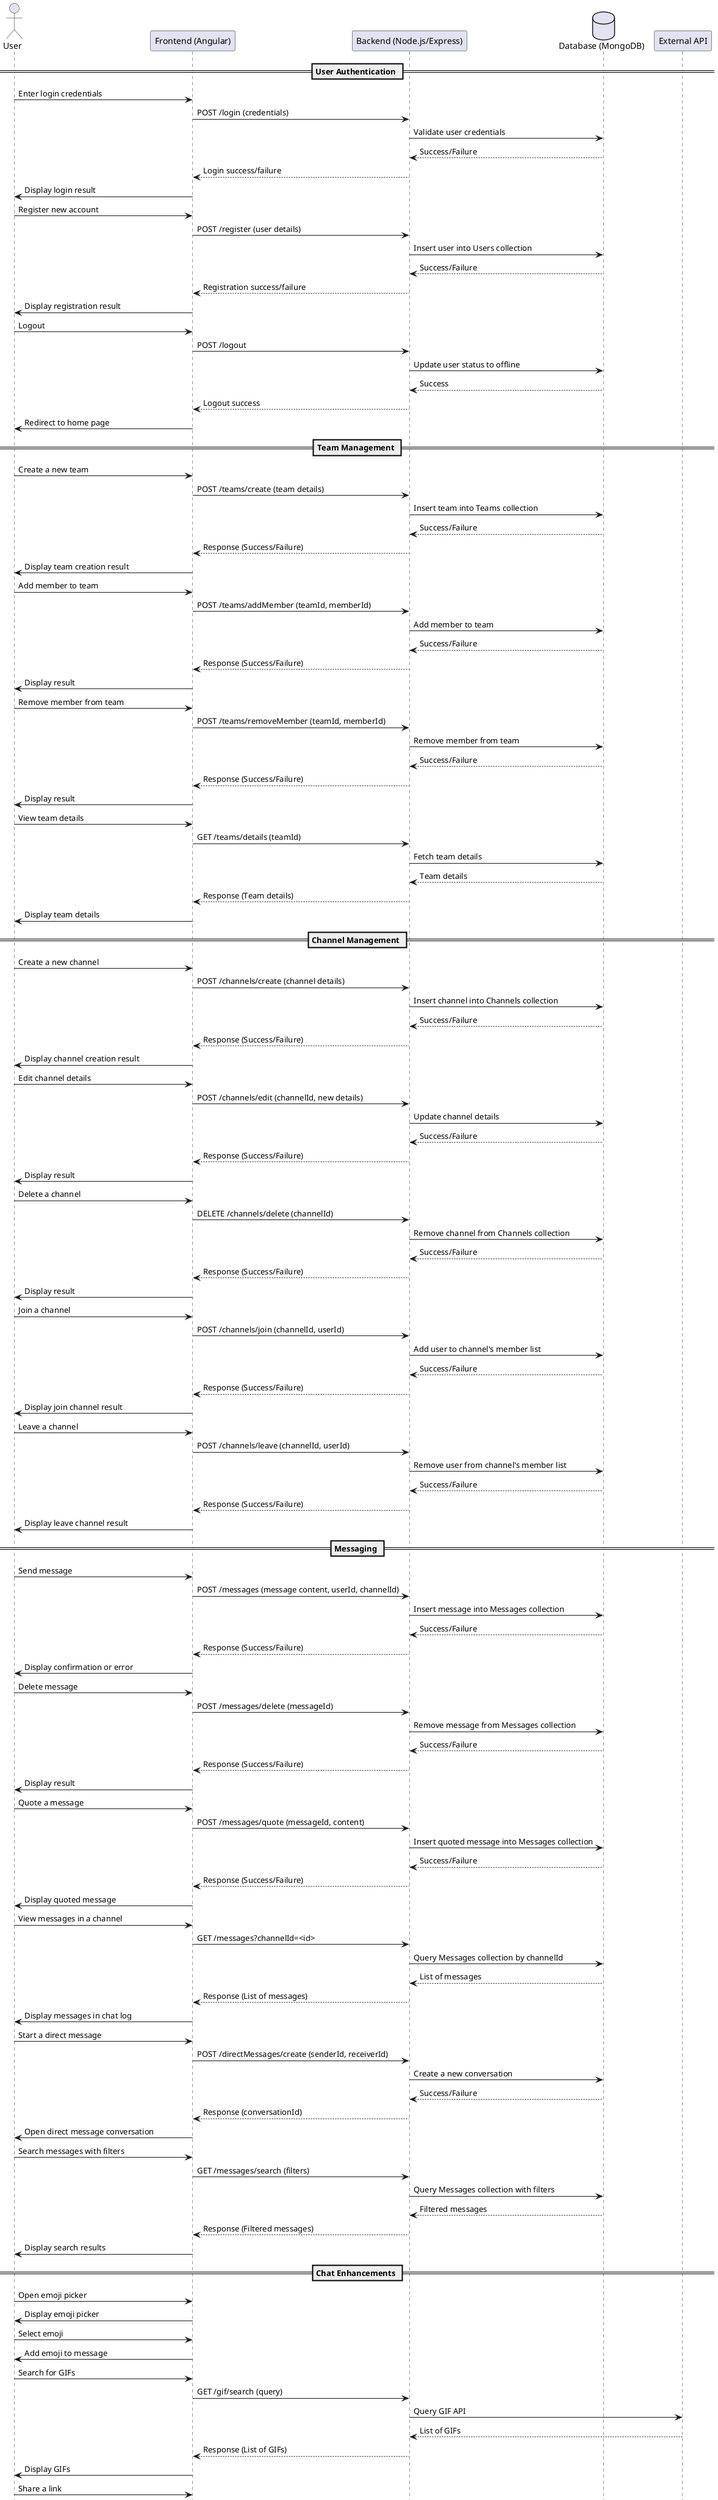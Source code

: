 @startuml
actor User
participant "Frontend (Angular)" as Frontend
participant "Backend (Node.js/Express)" as Backend
database "Database (MongoDB)" as Database
participant "External API" as ExternalAPI

== User Authentication ==
User -> Frontend: Enter login credentials
Frontend -> Backend: POST /login (credentials)
Backend -> Database: Validate user credentials
Database --> Backend: Success/Failure
Backend --> Frontend: Login success/failure
Frontend -> User: Display login result

User -> Frontend: Register new account
Frontend -> Backend: POST /register (user details)
Backend -> Database: Insert user into Users collection
Database --> Backend: Success/Failure
Backend --> Frontend: Registration success/failure
Frontend -> User: Display registration result

User -> Frontend: Logout
Frontend -> Backend: POST /logout
Backend -> Database: Update user status to offline
Database --> Backend: Success
Backend --> Frontend: Logout success
Frontend -> User: Redirect to home page

== Team Management ==
User -> Frontend: Create a new team
Frontend -> Backend: POST /teams/create (team details)
Backend -> Database: Insert team into Teams collection
Database --> Backend: Success/Failure
Backend --> Frontend: Response (Success/Failure)
Frontend -> User: Display team creation result

User -> Frontend: Add member to team
Frontend -> Backend: POST /teams/addMember (teamId, memberId)
Backend -> Database: Add member to team
Database --> Backend: Success/Failure
Backend --> Frontend: Response (Success/Failure)
Frontend -> User: Display result

User -> Frontend: Remove member from team
Frontend -> Backend: POST /teams/removeMember (teamId, memberId)
Backend -> Database: Remove member from team
Database --> Backend: Success/Failure
Backend --> Frontend: Response (Success/Failure)
Frontend -> User: Display result

User -> Frontend: View team details
Frontend -> Backend: GET /teams/details (teamId)
Backend -> Database: Fetch team details
Database --> Backend: Team details
Backend --> Frontend: Response (Team details)
Frontend -> User: Display team details

== Channel Management ==
User -> Frontend: Create a new channel
Frontend -> Backend: POST /channels/create (channel details)
Backend -> Database: Insert channel into Channels collection
Database --> Backend: Success/Failure
Backend --> Frontend: Response (Success/Failure)
Frontend -> User: Display channel creation result

User -> Frontend: Edit channel details
Frontend -> Backend: POST /channels/edit (channelId, new details)
Backend -> Database: Update channel details
Database --> Backend: Success/Failure
Backend --> Frontend: Response (Success/Failure)
Frontend -> User: Display result

User -> Frontend: Delete a channel
Frontend -> Backend: DELETE /channels/delete (channelId)
Backend -> Database: Remove channel from Channels collection
Database --> Backend: Success/Failure
Backend --> Frontend: Response (Success/Failure)
Frontend -> User: Display result

User -> Frontend: Join a channel
Frontend -> Backend: POST /channels/join (channelId, userId)
Backend -> Database: Add user to channel's member list
Database --> Backend: Success/Failure
Backend --> Frontend: Response (Success/Failure)
Frontend -> User: Display join channel result

User -> Frontend: Leave a channel
Frontend -> Backend: POST /channels/leave (channelId, userId)
Backend -> Database: Remove user from channel's member list
Database --> Backend: Success/Failure
Backend --> Frontend: Response (Success/Failure)
Frontend -> User: Display leave channel result

== Messaging ==
User -> Frontend: Send message
Frontend -> Backend: POST /messages (message content, userId, channelId)
Backend -> Database: Insert message into Messages collection
Database --> Backend: Success/Failure
Backend --> Frontend: Response (Success/Failure)
Frontend -> User: Display confirmation or error

User -> Frontend: Delete message
Frontend -> Backend: POST /messages/delete (messageId)
Backend -> Database: Remove message from Messages collection
Database --> Backend: Success/Failure
Backend --> Frontend: Response (Success/Failure)
Frontend -> User: Display result

User -> Frontend: Quote a message
Frontend -> Backend: POST /messages/quote (messageId, content)
Backend -> Database: Insert quoted message into Messages collection
Database --> Backend: Success/Failure
Backend --> Frontend: Response (Success/Failure)
Frontend -> User: Display quoted message

User -> Frontend: View messages in a channel
Frontend -> Backend: GET /messages?channelId=<id>
Backend -> Database: Query Messages collection by channelId
Database --> Backend: List of messages
Backend --> Frontend: Response (List of messages)
Frontend -> User: Display messages in chat log

User -> Frontend: Start a direct message
Frontend -> Backend: POST /directMessages/create (senderId, receiverId)
Backend -> Database: Create a new conversation
Database --> Backend: Success/Failure
Backend --> Frontend: Response (conversationId)
Frontend -> User: Open direct message conversation

User -> Frontend: Search messages with filters
Frontend -> Backend: GET /messages/search (filters)
Backend -> Database: Query Messages collection with filters
Database --> Backend: Filtered messages
Backend --> Frontend: Response (Filtered messages)
Frontend -> User: Display search results

== Chat Enhancements ==
User -> Frontend: Open emoji picker
Frontend -> User: Display emoji picker
User -> Frontend: Select emoji
Frontend -> User: Add emoji to message

User -> Frontend: Search for GIFs
Frontend -> Backend: GET /gif/search (query)
Backend -> ExternalAPI: Query GIF API
ExternalAPI --> Backend: List of GIFs
Backend --> Frontend: Response (List of GIFs)
Frontend -> User: Display GIFs

User -> Frontend: Share a link
Frontend -> Backend: POST /url-preview/preview (link)
Backend -> ExternalAPI: Fetch link preview data
ExternalAPI --> Backend: Preview data (title, description, image)
Backend --> Frontend: Response (Preview data)
Frontend -> User: Display link preview

User -> Frontend: Select quick message
Frontend -> User: Add quick message to input

== Chatbot Integration ==
User -> Frontend: Ask a question to chatbot
Frontend -> Backend: POST /chatbot/prompt (question)
Backend -> ExternalAPI: Query chatbot API
ExternalAPI --> Backend: Chatbot response
Backend --> Frontend: Response (Chatbot answer)
Frontend -> User: Display chatbot response

== Inbox Management ==
User -> Frontend: Handle join request
Frontend -> Backend: POST /inbox/request (details)
Backend -> Database: Add request to Inbox collection
Database --> Backend: Success/Failure
Backend --> Frontend: Response (Success/Failure)
Frontend -> User: Display result

User -> Frontend: Handle invitation
Frontend -> Backend: POST /inbox/invite (details)
Backend -> Database: Add invitation to Inbox collection
Database --> Backend: Success/Failure
Backend --> Frontend: Response (Success/Failure)
Frontend -> User: Display result

User -> Frontend: Accept or decline request/invitation
Frontend -> Backend: POST /inbox/response (decision)
Backend -> Database: Update Inbox collection
Database --> Backend: Success/Failure
Backend --> Frontend: Response (Success/Failure)
Frontend -> User: Display result

== User Status ==
User -> Frontend: Change status (online/away/offline)
Frontend -> Backend: POST /users/status (userId, status)
Backend -> Database: Update user status
Database --> Backend: Success/Failure
Backend --> Frontend: Response (Success/Failure)
Frontend -> User: Display updated status

== Dark Mode ==
User -> Frontend: Toggle dark mode
Frontend -> User: Update theme

== Sidebar Navigation ==
User -> Frontend: Select team
Frontend -> Backend: GET /teams/details (teamId)
Backend -> Database: Fetch team details
Database --> Backend: Team details
Backend --> Frontend: Response (Team details)
Frontend -> User: Display team sidebar

User -> Frontend: Select channel
Frontend -> Backend: GET /channels/details (channelId)
Backend -> Database: Fetch channel details
Database --> Backend: Channel details
Backend --> Frontend: Response (Channel details)
Frontend -> User: Display channel sidebar

User -> Frontend: Open information sidebar
Frontend -> User: Display chat details and member lists

== Search Functionality ==
User -> Frontend: Search messages with advanced commands
Frontend -> Backend: GET /messages/search (commands)
Backend -> Database: Query Messages collection with commands
Database --> Backend: Filtered messages
Backend --> Frontend: Response (Filtered messages)
Frontend -> User: Display search results

User -> Frontend: Use calendar for date-based search
Frontend -> User: Display calendar
User -> Frontend: Select date
Frontend -> Backend: GET /messages/search (date filters)
Backend -> Database: Query Messages collection with date filters
Database --> Backend: Filtered messages
Backend --> Frontend: Response (Filtered messages)
Frontend -> User: Display search results

== Real-Time Updates ==
User -> Frontend: Send/receive real-time updates
Frontend -> Backend: Socket.IO communication
Backend -> Database: Update data in real-time
Database --> Backend: Success
Backend --> Frontend: Real-time updates
Frontend -> User: Display real-time updates

@enduml
